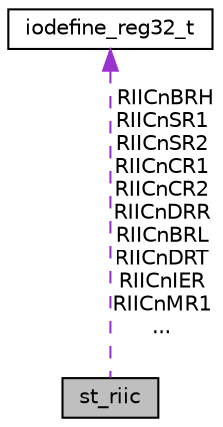 digraph "st_riic"
{
 // LATEX_PDF_SIZE
  edge [fontname="Helvetica",fontsize="10",labelfontname="Helvetica",labelfontsize="10"];
  node [fontname="Helvetica",fontsize="10",shape=record];
  Node1 [label="st_riic",height=0.2,width=0.4,color="black", fillcolor="grey75", style="filled", fontcolor="black",tooltip=" "];
  Node2 -> Node1 [dir="back",color="darkorchid3",fontsize="10",style="dashed",label=" RIICnBRH\nRIICnSR1\nRIICnSR2\nRIICnCR1\nRIICnCR2\nRIICnDRR\nRIICnBRL\nRIICnDRT\nRIICnIER\nRIICnMR1\n..." ,fontname="Helvetica"];
  Node2 [label="iodefine_reg32_t",height=0.2,width=0.4,color="black", fillcolor="white", style="filled",URL="$d3/de4/unioniodefine__reg32__t.html",tooltip=" "];
}
